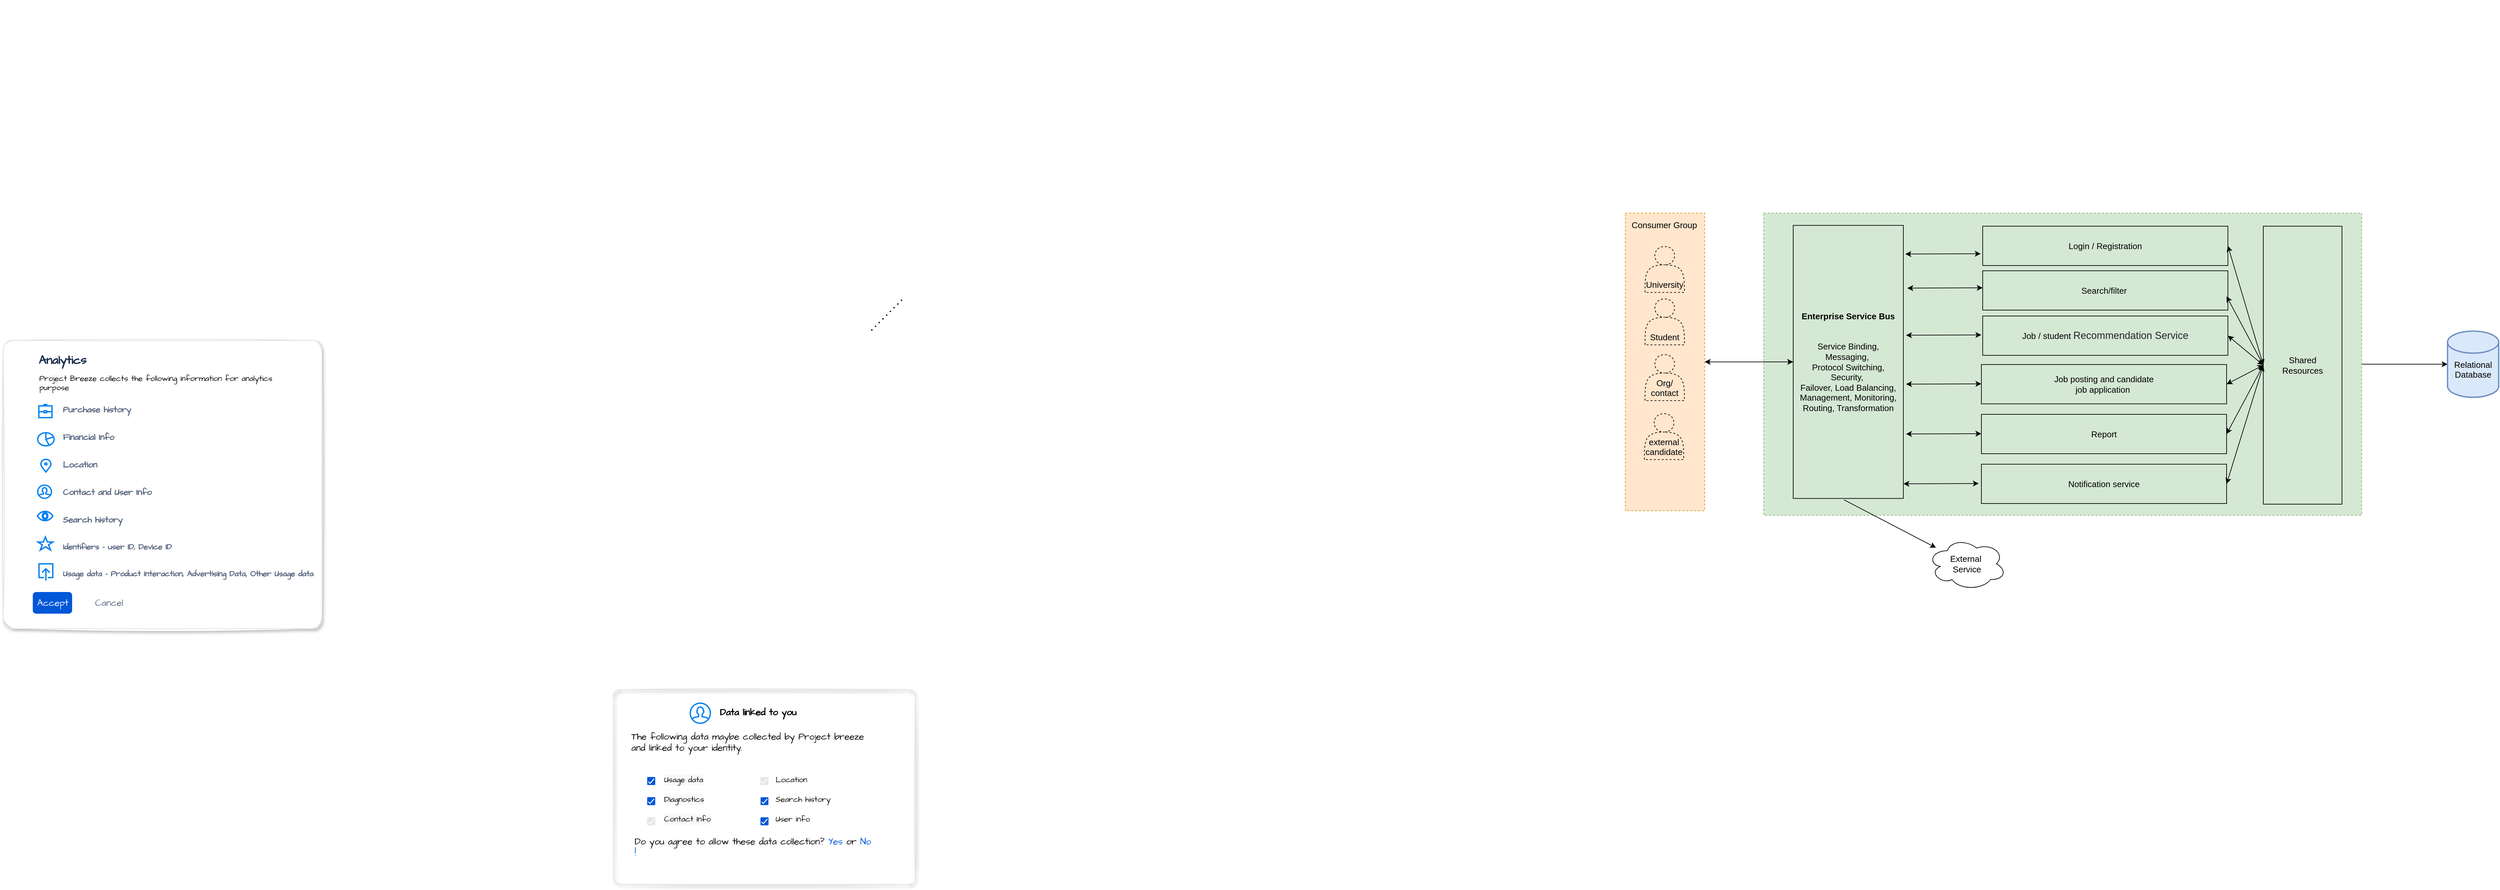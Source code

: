 <mxfile version="20.5.3" type="device"><diagram id="1YWMz3ghlisWX4bOpkEF" name="Page-1"><mxGraphModel dx="1406" dy="769" grid="0" gridSize="10" guides="1" tooltips="1" connect="1" arrows="1" fold="1" page="1" pageScale="1" pageWidth="827" pageHeight="1169" math="0" shadow="0"><root><mxCell id="0"/><mxCell id="1" parent="0"/><mxCell id="Vu_5SgdoXkZmTIxISmhB-87" value="" style="rounded=1;fillColor=default;strokeColor=#DFE1E5;shadow=1;html=1;arcSize=4;sketch=1;hachureGap=4;pointerEvents=0;fontFamily=Architects Daughter;fontSource=https%3A%2F%2Ffonts.googleapis.com%2Fcss%3Ffamily%3DArchitects%2BDaughter;fontSize=20;align=left;" vertex="1" parent="1"><mxGeometry x="138" y="679" width="486" height="440" as="geometry"/></mxCell><mxCell id="lv3oOsV_V_TP38Swr4qz-1" value="" style="shape=image;verticalLabelPosition=bottom;labelBackgroundColor=default;verticalAlign=top;aspect=fixed;imageAspect=0;image=https://upload.wikimedia.org/wikipedia/commons/thumb/5/51/Overview_of_a_three-tier_application_vectorVersion.svg/1024px-Overview_of_a_three-tier_application_vectorVersion.svg.png;" parent="1" vertex="1"><mxGeometry x="250" y="160" width="520" height="465" as="geometry"/></mxCell><mxCell id="Vu_5SgdoXkZmTIxISmhB-1" value="" style="rounded=1;fillColor=none;strokeColor=#DFE1E5;shadow=1;html=1;arcSize=4;sketch=1;hachureGap=4;pointerEvents=0;fontFamily=Architects Daughter;fontSource=https%3A%2F%2Ffonts.googleapis.com%2Fcss%3Ffamily%3DArchitects%2BDaughter;fontSize=20;align=left;" vertex="1" parent="1"><mxGeometry x="1069" y="1212" width="460" height="297" as="geometry"/></mxCell><mxCell id="Vu_5SgdoXkZmTIxISmhB-2" value="Data linked to you" style="fillColor=none;strokeColor=none;html=1;fontSize=14;fontStyle=1;align=left;sketch=1;hachureGap=4;pointerEvents=0;fontFamily=Architects Daughter;fontSource=https%3A%2F%2Ffonts.googleapis.com%2Fcss%3Ffamily%3DArchitects%2BDaughter;" vertex="1" parent="Vu_5SgdoXkZmTIxISmhB-1"><mxGeometry width="240" height="20" relative="1" as="geometry"><mxPoint x="160" y="25" as="offset"/></mxGeometry></mxCell><mxCell id="Vu_5SgdoXkZmTIxISmhB-3" value="The following data maybe collected by Project breeze and linked to your identity." style="fillColor=none;strokeColor=none;html=1;fontSize=14;fontStyle=0;fontColor=#000000;align=left;whiteSpace=wrap;sketch=1;hachureGap=4;pointerEvents=0;fontFamily=Architects Daughter;fontSource=https%3A%2F%2Ffonts.googleapis.com%2Fcss%3Ffamily%3DArchitects%2BDaughter;" vertex="1" parent="Vu_5SgdoXkZmTIxISmhB-1"><mxGeometry width="370" height="60" relative="1" as="geometry"><mxPoint x="25" y="50" as="offset"/></mxGeometry></mxCell><mxCell id="Vu_5SgdoXkZmTIxISmhB-4" value="" style="html=1;shadow=0;dashed=0;shape=mxgraph.atlassian.checkbox_2;fillColor=#0057D8;strokeColor=none;fontColor=#000000;align=left;verticalAlign=middle;fontStyle=0;fontSize=12;labelPosition=right;verticalLabelPosition=middle;spacingLeft=10;sketch=0;hachureGap=4;pointerEvents=0;fontFamily=Architects Daughter;fontSource=https%3A%2F%2Ffonts.googleapis.com%2Fcss%3Ffamily%3DArchitects%2BDaughter;" vertex="1" parent="Vu_5SgdoXkZmTIxISmhB-1"><mxGeometry width="12" height="12" relative="1" as="geometry"><mxPoint x="224" y="164" as="offset"/></mxGeometry></mxCell><mxCell id="Vu_5SgdoXkZmTIxISmhB-5" value="Do you agree to allow these data collection? &lt;font color=&quot;#0057d8&quot;&gt;Yes &lt;/font&gt;or &lt;font color=&quot;#0057d8&quot;&gt;No !&lt;/font&gt;" style="fillColor=none;strokeColor=none;html=1;fontSize=14;fontStyle=0;fontColor=#000000;align=left;whiteSpace=wrap;sketch=1;hachureGap=4;pointerEvents=0;fontFamily=Architects Daughter;fontSource=https%3A%2F%2Ffonts.googleapis.com%2Fcss%3Ffamily%3DArchitects%2BDaughter;" vertex="1" parent="Vu_5SgdoXkZmTIxISmhB-1"><mxGeometry width="370" height="20" relative="1" as="geometry"><mxPoint x="30" y="230" as="offset"/></mxGeometry></mxCell><mxCell id="Vu_5SgdoXkZmTIxISmhB-11" value="&lt;span style=&quot;color: rgb(0, 0, 0); font-family: &amp;quot;Architects Daughter&amp;quot;; font-size: 12px; font-style: normal; font-variant-ligatures: normal; font-variant-caps: normal; font-weight: 400; letter-spacing: normal; orphans: 2; text-align: left; text-indent: 0px; text-transform: none; widows: 2; word-spacing: 0px; -webkit-text-stroke-width: 0px; background-color: rgb(248, 249, 250); text-decoration-thickness: initial; text-decoration-style: initial; text-decoration-color: initial; float: none; display: inline !important;&quot;&gt;Usage data&lt;/span&gt;&lt;br style=&quot;color: rgb(0, 0, 0); font-family: &amp;quot;Architects Daughter&amp;quot;; font-size: 12px; font-style: normal; font-variant-ligatures: normal; font-variant-caps: normal; font-weight: 400; letter-spacing: normal; orphans: 2; text-align: left; text-indent: 0px; text-transform: none; widows: 2; word-spacing: 0px; -webkit-text-stroke-width: 0px; background-color: rgb(248, 249, 250); text-decoration-thickness: initial; text-decoration-style: initial; text-decoration-color: initial;&quot;&gt;&lt;br style=&quot;color: rgb(0, 0, 0); font-family: &amp;quot;Architects Daughter&amp;quot;; font-size: 12px; font-style: normal; font-variant-ligatures: normal; font-variant-caps: normal; font-weight: 400; letter-spacing: normal; orphans: 2; text-align: left; text-indent: 0px; text-transform: none; widows: 2; word-spacing: 0px; -webkit-text-stroke-width: 0px; background-color: rgb(248, 249, 250); text-decoration-thickness: initial; text-decoration-style: initial; text-decoration-color: initial;&quot;&gt;&lt;span style=&quot;color: rgb(0, 0, 0); font-family: &amp;quot;Architects Daughter&amp;quot;; font-size: 12px; font-style: normal; font-variant-ligatures: normal; font-variant-caps: normal; font-weight: 400; letter-spacing: normal; orphans: 2; text-align: left; text-indent: 0px; text-transform: none; widows: 2; word-spacing: 0px; -webkit-text-stroke-width: 0px; background-color: rgb(248, 249, 250); text-decoration-thickness: initial; text-decoration-style: initial; text-decoration-color: initial; float: none; display: inline !important;&quot;&gt;Diagnostics&lt;/span&gt;&lt;br style=&quot;color: rgb(0, 0, 0); font-family: &amp;quot;Architects Daughter&amp;quot;; font-size: 12px; font-style: normal; font-variant-ligatures: normal; font-variant-caps: normal; font-weight: 400; letter-spacing: normal; orphans: 2; text-align: left; text-indent: 0px; text-transform: none; widows: 2; word-spacing: 0px; -webkit-text-stroke-width: 0px; background-color: rgb(248, 249, 250); text-decoration-thickness: initial; text-decoration-style: initial; text-decoration-color: initial;&quot;&gt;&lt;br style=&quot;color: rgb(0, 0, 0); font-family: &amp;quot;Architects Daughter&amp;quot;; font-size: 12px; font-style: normal; font-variant-ligatures: normal; font-variant-caps: normal; font-weight: 400; letter-spacing: normal; orphans: 2; text-align: left; text-indent: 0px; text-transform: none; widows: 2; word-spacing: 0px; -webkit-text-stroke-width: 0px; background-color: rgb(248, 249, 250); text-decoration-thickness: initial; text-decoration-style: initial; text-decoration-color: initial;&quot;&gt;&lt;span style=&quot;color: rgb(0, 0, 0); font-family: &amp;quot;Architects Daughter&amp;quot;; font-size: 12px; font-style: normal; font-variant-ligatures: normal; font-variant-caps: normal; font-weight: 400; letter-spacing: normal; orphans: 2; text-align: left; text-indent: 0px; text-transform: none; widows: 2; word-spacing: 0px; -webkit-text-stroke-width: 0px; background-color: rgb(248, 249, 250); text-decoration-thickness: initial; text-decoration-style: initial; text-decoration-color: initial; float: none; display: inline !important;&quot;&gt;Contact Info&lt;/span&gt;&lt;br style=&quot;color: rgb(0, 0, 0); font-family: &amp;quot;Architects Daughter&amp;quot;; font-size: 12px; font-style: normal; font-variant-ligatures: normal; font-variant-caps: normal; font-weight: 400; letter-spacing: normal; orphans: 2; text-align: left; text-indent: 0px; text-transform: none; widows: 2; word-spacing: 0px; -webkit-text-stroke-width: 0px; background-color: rgb(248, 249, 250); text-decoration-thickness: initial; text-decoration-style: initial; text-decoration-color: initial;&quot;&gt;&lt;br style=&quot;color: rgb(0, 0, 0); font-family: &amp;quot;Architects Daughter&amp;quot;; font-size: 12px; font-style: normal; font-variant-ligatures: normal; font-variant-caps: normal; font-weight: 400; letter-spacing: normal; orphans: 2; text-align: left; text-indent: 0px; text-transform: none; widows: 2; word-spacing: 0px; -webkit-text-stroke-width: 0px; background-color: rgb(248, 249, 250); text-decoration-thickness: initial; text-decoration-style: initial; text-decoration-color: initial;&quot;&gt;" style="text;whiteSpace=wrap;html=1;" vertex="1" parent="Vu_5SgdoXkZmTIxISmhB-1"><mxGeometry x="74.887" y="122.897" width="114.428" height="136.125" as="geometry"/></mxCell><mxCell id="Vu_5SgdoXkZmTIxISmhB-18" value="&lt;span style=&quot;font-family: &amp;quot;Architects Daughter&amp;quot;;&quot;&gt;Location&lt;/span&gt;&lt;br style=&quot;font-family: &amp;quot;Architects Daughter&amp;quot;;&quot;&gt;&lt;br style=&quot;font-family: &amp;quot;Architects Daughter&amp;quot;;&quot;&gt;&lt;span style=&quot;font-family: &amp;quot;Architects Daughter&amp;quot;;&quot;&gt;Search history&lt;br&gt;&lt;/span&gt;&lt;br&gt;&lt;span style=&quot;font-family: &amp;quot;Architects Daughter&amp;quot;;&quot;&gt;User info&lt;/span&gt;" style="text;whiteSpace=wrap;html=1;" vertex="1" parent="Vu_5SgdoXkZmTIxISmhB-1"><mxGeometry x="245.332" y="122.897" width="114.428" height="136.125" as="geometry"/></mxCell><mxCell id="Vu_5SgdoXkZmTIxISmhB-27" value="" style="html=1;shadow=0;dashed=0;shape=mxgraph.atlassian.checkbox_2;fillColor=#0057D8;strokeColor=none;fontColor=#000000;align=left;verticalAlign=middle;fontStyle=0;fontSize=12;labelPosition=right;verticalLabelPosition=middle;spacingLeft=10;sketch=0;hachureGap=4;pointerEvents=0;fontFamily=Architects Daughter;fontSource=https%3A%2F%2Ffonts.googleapis.com%2Fcss%3Ffamily%3DArchitects%2BDaughter;" vertex="1" parent="Vu_5SgdoXkZmTIxISmhB-1"><mxGeometry x="51.111" y="133.138" width="12.267" height="12.29" as="geometry"/></mxCell><mxCell id="Vu_5SgdoXkZmTIxISmhB-28" value="" style="html=1;shadow=0;dashed=0;shape=mxgraph.atlassian.checkbox_2;fillColor=#0057D8;strokeColor=none;fontColor=#000000;align=left;verticalAlign=middle;fontStyle=0;fontSize=12;labelPosition=right;verticalLabelPosition=middle;spacingLeft=10;sketch=0;hachureGap=4;pointerEvents=0;fontFamily=Architects Daughter;fontSource=https%3A%2F%2Ffonts.googleapis.com%2Fcss%3Ffamily%3DArchitects%2BDaughter;" vertex="1" parent="Vu_5SgdoXkZmTIxISmhB-1"><mxGeometry x="51.111" y="163.862" width="12.267" height="12.29" as="geometry"/></mxCell><mxCell id="Vu_5SgdoXkZmTIxISmhB-29" value="" style="html=1;shadow=0;dashed=0;shape=mxgraph.atlassian.checkbox_2;fillColor=#0057D8;strokeColor=none;fontColor=#000000;align=left;verticalAlign=middle;fontStyle=0;fontSize=12;labelPosition=right;verticalLabelPosition=middle;spacingLeft=10;sketch=0;hachureGap=4;pointerEvents=0;fontFamily=Architects Daughter;fontSource=https%3A%2F%2Ffonts.googleapis.com%2Fcss%3Ffamily%3DArchitects%2BDaughter;" vertex="1" parent="Vu_5SgdoXkZmTIxISmhB-1"><mxGeometry x="223.867" y="194.586" width="12.267" height="12.29" as="geometry"/></mxCell><mxCell id="Vu_5SgdoXkZmTIxISmhB-30" value="" style="html=1;shadow=0;dashed=0;shape=mxgraph.atlassian.checkbox_2;fillColor=#E6E6E6;strokeColor=none;fontColor=#000000;align=left;verticalAlign=middle;fontStyle=0;fontSize=12;labelPosition=right;verticalLabelPosition=middle;spacingLeft=10;sketch=0;hachureGap=4;pointerEvents=0;fontFamily=Architects Daughter;fontSource=https%3A%2F%2Ffonts.googleapis.com%2Fcss%3Ffamily%3DArchitects%2BDaughter;" vertex="1" parent="Vu_5SgdoXkZmTIxISmhB-1"><mxGeometry x="223.867" y="133.138" width="12.267" height="12.29" as="geometry"/></mxCell><mxCell id="Vu_5SgdoXkZmTIxISmhB-31" value="" style="html=1;shadow=0;dashed=0;shape=mxgraph.atlassian.checkbox_2;fillColor=#E6E6E6;strokeColor=none;fontColor=#000000;align=left;verticalAlign=middle;fontStyle=0;fontSize=12;labelPosition=right;verticalLabelPosition=middle;spacingLeft=10;sketch=0;hachureGap=4;pointerEvents=0;fontFamily=Architects Daughter;fontSource=https%3A%2F%2Ffonts.googleapis.com%2Fcss%3Ffamily%3DArchitects%2BDaughter;" vertex="1" parent="Vu_5SgdoXkZmTIxISmhB-1"><mxGeometry x="51.111" y="194.586" width="12.267" height="12.29" as="geometry"/></mxCell><mxCell id="Vu_5SgdoXkZmTIxISmhB-32" value="" style="html=1;verticalLabelPosition=bottom;align=center;labelBackgroundColor=#ffffff;verticalAlign=top;strokeWidth=2;strokeColor=#0080F0;shadow=0;dashed=0;shape=mxgraph.ios7.icons.user;fontColor=#000000;fillColor=#FFFFFF;" vertex="1" parent="Vu_5SgdoXkZmTIxISmhB-1"><mxGeometry x="116.768" y="20.483" width="30.667" height="30.724" as="geometry"/></mxCell><mxCell id="Vu_5SgdoXkZmTIxISmhB-49" value="Analytics" style="fillColor=none;strokeColor=none;html=1;fontSize=11;fontStyle=0;align=left;fontColor=#172B4C;fontStyle=1;fontSize=18;sketch=1;hachureGap=4;pointerEvents=0;fontFamily=Architects Daughter;fontSource=https%3A%2F%2Ffonts.googleapis.com%2Fcss%3Ffamily%3DArchitects%2BDaughter;" vertex="1" parent="1"><mxGeometry x="190" y="699" width="240" height="20" as="geometry"/></mxCell><mxCell id="Vu_5SgdoXkZmTIxISmhB-50" value="Project Breeze collects the following information for analytics purpose&lt;br&gt;" style="fillColor=none;align=left;strokeColor=none;fontColor=#000000;fontSize=12;html=1;whiteSpace=wrap;verticalAlign=top;sketch=1;hachureGap=4;pointerEvents=0;fontFamily=Architects Daughter;fontSource=https%3A%2F%2Ffonts.googleapis.com%2Fcss%3Ffamily%3DArchitects%2BDaughter;" vertex="1" parent="1"><mxGeometry x="191" y="724" width="370" height="45" as="geometry"/></mxCell><mxCell id="Vu_5SgdoXkZmTIxISmhB-51" value="&lt;font style=&quot;font-size: 13px;&quot;&gt;Purchase history&lt;br&gt;&lt;/font&gt;&lt;br&gt;&lt;br&gt;&lt;font style=&quot;font-size: 13px;&quot;&gt;Financial Info&lt;br&gt;&lt;/font&gt;&lt;br&gt;&lt;br&gt;&lt;font style=&quot;font-size: 13px;&quot;&gt;Location&lt;br&gt;&lt;/font&gt;&lt;br&gt;&lt;br&gt;&lt;font style=&quot;font-size: 13px;&quot;&gt;Contact and User&amp;nbsp;Info&lt;br&gt;&lt;/font&gt;&lt;br&gt;&lt;br&gt;&lt;font style=&quot;font-size: 13px;&quot;&gt;Search history&lt;br&gt;&lt;/font&gt;&lt;br&gt;&lt;br&gt;&lt;font style=&quot;font-size: 12px;&quot;&gt;Identifiers - user ID, Device ID&lt;br&gt;&lt;/font&gt;&lt;br&gt;&lt;br&gt;&lt;font style=&quot;font-size: 12px;&quot;&gt;Usage data - Product Interaction, Advertising Data, Other Usage data&lt;/font&gt;" style="fillColor=none;strokeColor=none;html=1;fontSize=11;fontStyle=0;align=left;fontColor=#596780;fontStyle=1;fontSize=11;sketch=1;hachureGap=4;pointerEvents=0;fontFamily=Architects Daughter;fontSource=https%3A%2F%2Ffonts.googleapis.com%2Fcss%3Ffamily%3DArchitects%2BDaughter;" vertex="1" parent="1"><mxGeometry x="227" y="900" width="240" height="20" as="geometry"/></mxCell><mxCell id="Vu_5SgdoXkZmTIxISmhB-63" value="Accept" style="rounded=1;fillColor=#0057D8;strokeColor=none;fontColor=#ffffff;align=center;verticalAlign=middle;fontStyle=0;fontSize=14;html=1;shadow=0;dashed=0;sketch=0;hachureGap=4;pointerEvents=0;fontFamily=Architects Daughter;fontSource=https%3A%2F%2Ffonts.googleapis.com%2Fcss%3Ffamily%3DArchitects%2BDaughter;" vertex="1" parent="1"><mxGeometry x="183" y="1063" width="60" height="33" as="geometry"/></mxCell><mxCell id="Vu_5SgdoXkZmTIxISmhB-64" value="Cancel" style="fillColor=none;strokeColor=none;fontColor=#596780;align=center;verticalAlign=middle;fontStyle=0;fontSize=14;html=1;shadow=0;dashed=0;sketch=1;hachureGap=4;pointerEvents=0;fontFamily=Architects Daughter;fontSource=https%3A%2F%2Ffonts.googleapis.com%2Fcss%3Ffamily%3DArchitects%2BDaughter;" vertex="1" parent="1"><mxGeometry x="269" y="1063" width="60" height="33" as="geometry"/></mxCell><mxCell id="Vu_5SgdoXkZmTIxISmhB-79" value="" style="html=1;verticalLabelPosition=bottom;align=center;labelBackgroundColor=#ffffff;verticalAlign=top;strokeWidth=2;strokeColor=#0080F0;shadow=0;dashed=0;shape=mxgraph.ios7.icons.briefcase;fontColor=#000000;fillColor=#FFFFFF;fontSize=4;" vertex="1" parent="1"><mxGeometry x="192.25" y="777" width="20" height="20" as="geometry"/></mxCell><mxCell id="Vu_5SgdoXkZmTIxISmhB-81" value="" style="html=1;verticalLabelPosition=bottom;align=center;labelBackgroundColor=#ffffff;verticalAlign=top;strokeWidth=2;strokeColor=#0080F0;shadow=0;dashed=0;shape=mxgraph.ios7.icons.location;fontColor=#000000;fillColor=#FFFFFF;" vertex="1" parent="1"><mxGeometry x="194.5" y="860" width="17" height="20" as="geometry"/></mxCell><mxCell id="Vu_5SgdoXkZmTIxISmhB-82" value="" style="html=1;verticalLabelPosition=bottom;align=center;labelBackgroundColor=#ffffff;verticalAlign=top;strokeWidth=2;strokeColor=#0080F0;shadow=0;dashed=0;shape=mxgraph.ios7.icons.pie_chart;fontColor=#000000;fillColor=#FFFFFF;" vertex="1" parent="1"><mxGeometry x="190.5" y="820" width="25" height="20" as="geometry"/></mxCell><mxCell id="Vu_5SgdoXkZmTIxISmhB-83" value="" style="html=1;verticalLabelPosition=bottom;align=center;labelBackgroundColor=#ffffff;verticalAlign=top;strokeWidth=2;strokeColor=#0080F0;shadow=0;dashed=0;shape=mxgraph.ios7.icons.user;fontColor=#000000;fillColor=#FFFFFF;" vertex="1" parent="1"><mxGeometry x="190.5" y="900" width="21" height="20" as="geometry"/></mxCell><mxCell id="Vu_5SgdoXkZmTIxISmhB-84" value="" style="html=1;verticalLabelPosition=bottom;align=center;labelBackgroundColor=#ffffff;verticalAlign=top;strokeWidth=2;strokeColor=#0080F0;shadow=0;dashed=0;shape=mxgraph.ios7.icons.eye;fontColor=#000000;fillColor=#FFFFFF;" vertex="1" parent="1"><mxGeometry x="190" y="940" width="23.5" height="14.1" as="geometry"/></mxCell><mxCell id="Vu_5SgdoXkZmTIxISmhB-85" value="" style="html=1;verticalLabelPosition=bottom;align=center;labelBackgroundColor=#ffffff;verticalAlign=top;strokeWidth=2;strokeColor=#0080F0;shadow=0;dashed=0;shape=mxgraph.ios7.icons.star;fontColor=#000000;fillColor=#FFFFFF;" vertex="1" parent="1"><mxGeometry x="191" y="979" width="22.5" height="20" as="geometry"/></mxCell><mxCell id="Vu_5SgdoXkZmTIxISmhB-86" value="" style="html=1;verticalLabelPosition=bottom;align=center;labelBackgroundColor=#ffffff;verticalAlign=top;strokeWidth=2;strokeColor=#0080F0;shadow=0;dashed=0;shape=mxgraph.ios7.icons.up;fontColor=#000000;fillColor=#FFFFFF;" vertex="1" parent="1"><mxGeometry x="192.5" y="1020" width="21" height="25.5" as="geometry"/></mxCell><mxCell id="Vu_5SgdoXkZmTIxISmhB-114" value="" style="shape=image;verticalLabelPosition=bottom;labelBackgroundColor=default;verticalAlign=top;aspect=fixed;imageAspect=0;image=https://miro.medium.com/max/773/1*OCXpE0jGoRhvZVQ4VML1Vg.png;" vertex="1" parent="1"><mxGeometry x="951.579" y="276.852" width="520" height="394" as="geometry"/></mxCell><object label="" nm="" id="Vu_5SgdoXkZmTIxISmhB-116"><mxCell style="shape=image;verticalLabelPosition=bottom;labelBackgroundColor=default;verticalAlign=top;aspect=fixed;imageAspect=0;image=https://miro.medium.com/max/773/1*wueZLPaGKr5iMOLHRfoYHQ.png;" vertex="1" parent="1"><mxGeometry x="1697.996" y="309.003" width="520" height="264" as="geometry"/></mxCell></object><mxCell id="Vu_5SgdoXkZmTIxISmhB-118" value="" style="rounded=0;whiteSpace=wrap;html=1;strokeWidth=1;fontSize=13;fillColor=#ffe6cc;dashed=1;align=center;strokeColor=#d79b00;" vertex="1" parent="1"><mxGeometry x="2612" y="485" width="121" height="454" as="geometry"/></mxCell><mxCell id="Vu_5SgdoXkZmTIxISmhB-119" value="" style="endArrow=none;dashed=1;html=1;dashPattern=1 3;strokeWidth=2;rounded=0;fontSize=13;fontColor=#000000;" edge="1" parent="1"><mxGeometry width="50" height="50" relative="1" as="geometry"><mxPoint x="1462" y="664" as="sourcePoint"/><mxPoint x="1512" y="614" as="targetPoint"/></mxGeometry></mxCell><mxCell id="Vu_5SgdoXkZmTIxISmhB-124" value="&lt;br&gt;&lt;span style=&quot;color: rgb(0, 0, 0); font-family: Helvetica; font-size: 13px; font-style: normal; font-variant-ligatures: normal; font-variant-caps: normal; font-weight: 400; letter-spacing: normal; orphans: 2; text-align: center; text-indent: 0px; text-transform: none; widows: 2; word-spacing: 0px; -webkit-text-stroke-width: 0px; text-decoration-thickness: initial; text-decoration-style: initial; text-decoration-color: initial; float: none; display: inline !important;&quot;&gt;Consumer Group&lt;/span&gt;" style="text;html=1;align=center;verticalAlign=middle;resizable=0;points=[];autosize=1;strokeColor=none;fillColor=none;fontSize=13;fontColor=#000000;" vertex="1" parent="1"><mxGeometry x="2612" y="473" width="118" height="43" as="geometry"/></mxCell><mxCell id="Vu_5SgdoXkZmTIxISmhB-126" value="&lt;br&gt;&lt;br&gt;&lt;br&gt;&lt;br&gt;Student&lt;br&gt;&lt;br&gt;" style="shape=actor;whiteSpace=wrap;html=1;dashed=1;strokeWidth=1;fontSize=13;fontColor=#000000;fillColor=none;" vertex="1" parent="1"><mxGeometry x="2642" y="616" width="60" height="70" as="geometry"/></mxCell><mxCell id="Vu_5SgdoXkZmTIxISmhB-127" value="&lt;br&gt;&lt;br&gt;&lt;br&gt;University" style="shape=actor;whiteSpace=wrap;html=1;dashed=1;strokeWidth=1;fontSize=13;fontColor=#000000;fillColor=none;" vertex="1" parent="1"><mxGeometry x="2642" y="536" width="60" height="70" as="geometry"/></mxCell><mxCell id="Vu_5SgdoXkZmTIxISmhB-128" value="&lt;br&gt;&lt;br&gt;Org/ contact" style="shape=actor;whiteSpace=wrap;html=1;dashed=1;strokeWidth=1;fontSize=13;fontColor=#000000;fillColor=none;" vertex="1" parent="1"><mxGeometry x="2642" y="701" width="60" height="70" as="geometry"/></mxCell><mxCell id="Vu_5SgdoXkZmTIxISmhB-129" value="&lt;br&gt;&lt;br&gt;external candidate" style="shape=actor;whiteSpace=wrap;html=1;dashed=1;strokeWidth=1;fontSize=13;fontColor=#000000;fillColor=none;" vertex="1" parent="1"><mxGeometry x="2641" y="791" width="60" height="70" as="geometry"/></mxCell><mxCell id="Vu_5SgdoXkZmTIxISmhB-151" value="" style="edgeStyle=orthogonalEdgeStyle;rounded=0;orthogonalLoop=1;jettySize=auto;html=1;fontSize=13;fontColor=#000000;" edge="1" parent="1" source="Vu_5SgdoXkZmTIxISmhB-130" target="Vu_5SgdoXkZmTIxISmhB-150"><mxGeometry relative="1" as="geometry"/></mxCell><mxCell id="Vu_5SgdoXkZmTIxISmhB-130" value="" style="rounded=0;whiteSpace=wrap;html=1;strokeWidth=1;fontSize=13;fillColor=#d5e8d4;dashed=1;align=center;strokeColor=#82b366;" vertex="1" parent="1"><mxGeometry x="2823" y="485" width="912" height="461" as="geometry"/></mxCell><mxCell id="Vu_5SgdoXkZmTIxISmhB-131" value="&lt;div&gt;&lt;b&gt;Enterprise Service Bus&lt;/b&gt;&lt;/div&gt;&lt;div&gt;&lt;b&gt;&lt;br&gt;&lt;/b&gt;&lt;/div&gt;&lt;div&gt;&lt;b&gt;&lt;br&gt;&lt;/b&gt;&lt;/div&gt;&lt;div&gt;Service Binding, Messaging,&amp;nbsp;&lt;/div&gt;&lt;div&gt;Protocol Switching, Security,&amp;nbsp;&lt;/div&gt;&lt;div&gt;Failover, Load Balancing,&lt;/div&gt;&lt;div&gt;Management, Monitoring, Routing, Transformation&lt;/div&gt;" style="rounded=0;whiteSpace=wrap;html=1;strokeWidth=1;fontSize=13;fontColor=#000000;fillColor=none;" vertex="1" parent="1"><mxGeometry x="2868" y="503.75" width="168" height="416.5" as="geometry"/></mxCell><mxCell id="Vu_5SgdoXkZmTIxISmhB-133" value="Login / Registration" style="rounded=0;whiteSpace=wrap;html=1;strokeWidth=1;fontSize=13;fontColor=#000000;fillColor=none;" vertex="1" parent="1"><mxGeometry x="3157" y="505" width="374" height="60" as="geometry"/></mxCell><mxCell id="Vu_5SgdoXkZmTIxISmhB-134" value="Job / student&amp;nbsp;&lt;span style=&quot;font-size:11.5pt;line-height:107%;&lt;br/&gt;font-family:&amp;quot;inherit&amp;quot;,serif;mso-fareast-font-family:&amp;quot;Times New Roman&amp;quot;;&lt;br/&gt;mso-bidi-font-family:&amp;quot;Segoe UI&amp;quot;;color:#232629;mso-ansi-language:EN-GB;&lt;br/&gt;mso-fareast-language:EN-GB;mso-bidi-language:AR-SA&quot;&gt;Recommendation Service&lt;/span&gt;" style="rounded=0;whiteSpace=wrap;html=1;strokeWidth=1;fontSize=13;fontColor=#000000;fillColor=none;" vertex="1" parent="1"><mxGeometry x="3157" y="642" width="374" height="60" as="geometry"/></mxCell><mxCell id="Vu_5SgdoXkZmTIxISmhB-135" value="&lt;span&gt;Search/filter&amp;nbsp;&lt;/span&gt;" style="rounded=0;whiteSpace=wrap;html=1;strokeWidth=1;fontSize=13;fontColor=#000000;fillColor=none;" vertex="1" parent="1"><mxGeometry x="3157" y="573" width="374" height="60" as="geometry"/></mxCell><mxCell id="Vu_5SgdoXkZmTIxISmhB-136" value="&lt;span&gt;Job posting and candidate&lt;br&gt;job application&amp;nbsp;&lt;/span&gt;" style="rounded=0;whiteSpace=wrap;html=1;strokeWidth=1;fontSize=13;fontColor=#000000;fillColor=none;" vertex="1" parent="1"><mxGeometry x="3155" y="716" width="374" height="60" as="geometry"/></mxCell><mxCell id="Vu_5SgdoXkZmTIxISmhB-137" value="Report" style="rounded=0;whiteSpace=wrap;html=1;strokeWidth=1;fontSize=13;fontColor=#000000;fillColor=none;" vertex="1" parent="1"><mxGeometry x="3155" y="792" width="374" height="60" as="geometry"/></mxCell><mxCell id="Vu_5SgdoXkZmTIxISmhB-139" value="Notification service" style="rounded=0;whiteSpace=wrap;html=1;strokeWidth=1;fontSize=13;fontColor=#000000;fillColor=none;" vertex="1" parent="1"><mxGeometry x="3155" y="868" width="374" height="60" as="geometry"/></mxCell><mxCell id="Vu_5SgdoXkZmTIxISmhB-147" value="Shared&lt;br&gt;Resources" style="rounded=0;whiteSpace=wrap;html=1;strokeWidth=1;fontSize=13;fontColor=#000000;fillColor=none;" vertex="1" parent="1"><mxGeometry x="3585" y="505" width="120" height="424" as="geometry"/></mxCell><mxCell id="Vu_5SgdoXkZmTIxISmhB-150" value="&lt;br&gt;Relational Database" style="strokeWidth=2;html=1;shape=mxgraph.flowchart.database;whiteSpace=wrap;fontSize=13;fillColor=#dae8fc;strokeColor=#6c8ebf;" vertex="1" parent="1"><mxGeometry x="3866" y="665" width="78" height="101" as="geometry"/></mxCell><mxCell id="Vu_5SgdoXkZmTIxISmhB-159" value="External&amp;nbsp;&lt;br&gt;Service" style="ellipse;shape=cloud;whiteSpace=wrap;html=1;labelBackgroundColor=none;strokeWidth=1;fontSize=13;fontColor=#000000;fillColor=none;" vertex="1" parent="1"><mxGeometry x="3073" y="980" width="120" height="80" as="geometry"/></mxCell><mxCell id="Vu_5SgdoXkZmTIxISmhB-163" value="" style="endArrow=classic;html=1;rounded=0;fontSize=13;fontColor=#000000;exitX=0.461;exitY=1.005;exitDx=0;exitDy=0;exitPerimeter=0;" edge="1" parent="1" source="Vu_5SgdoXkZmTIxISmhB-131" target="Vu_5SgdoXkZmTIxISmhB-159"><mxGeometry width="50" height="50" relative="1" as="geometry"><mxPoint x="3084" y="917" as="sourcePoint"/><mxPoint x="3134" y="867" as="targetPoint"/></mxGeometry></mxCell><mxCell id="Vu_5SgdoXkZmTIxISmhB-169" value="" style="endArrow=classic;startArrow=classic;html=1;rounded=0;fontSize=13;fontColor=#000000;exitX=1;exitY=0.5;exitDx=0;exitDy=0;entryX=0;entryY=0.5;entryDx=0;entryDy=0;" edge="1" parent="1" source="Vu_5SgdoXkZmTIxISmhB-118" target="Vu_5SgdoXkZmTIxISmhB-131"><mxGeometry width="50" height="50" relative="1" as="geometry"><mxPoint x="3223" y="782" as="sourcePoint"/><mxPoint x="3273" y="732" as="targetPoint"/></mxGeometry></mxCell><mxCell id="Vu_5SgdoXkZmTIxISmhB-170" value="" style="endArrow=classic;startArrow=classic;html=1;rounded=0;fontSize=13;fontColor=#000000;exitX=1.018;exitY=0.105;exitDx=0;exitDy=0;exitPerimeter=0;" edge="1" parent="1" source="Vu_5SgdoXkZmTIxISmhB-131"><mxGeometry width="50" height="50" relative="1" as="geometry"><mxPoint x="3090" y="782" as="sourcePoint"/><mxPoint x="3154" y="547" as="targetPoint"/></mxGeometry></mxCell><mxCell id="Vu_5SgdoXkZmTIxISmhB-177" value="" style="endArrow=classic;startArrow=classic;html=1;rounded=0;fontSize=13;fontColor=#000000;exitX=1.018;exitY=0.105;exitDx=0;exitDy=0;exitPerimeter=0;" edge="1" parent="1"><mxGeometry width="50" height="50" relative="1" as="geometry"><mxPoint x="3042.024" y="599.482" as="sourcePoint"/><mxPoint x="3157" y="599.0" as="targetPoint"/></mxGeometry></mxCell><mxCell id="Vu_5SgdoXkZmTIxISmhB-178" value="" style="endArrow=classic;startArrow=classic;html=1;rounded=0;fontSize=13;fontColor=#000000;exitX=1.018;exitY=0.105;exitDx=0;exitDy=0;exitPerimeter=0;" edge="1" parent="1"><mxGeometry width="50" height="50" relative="1" as="geometry"><mxPoint x="3040.024" y="671.332" as="sourcePoint"/><mxPoint x="3155" y="670.85" as="targetPoint"/></mxGeometry></mxCell><mxCell id="Vu_5SgdoXkZmTIxISmhB-179" value="" style="endArrow=classic;startArrow=classic;html=1;rounded=0;fontSize=13;fontColor=#000000;exitX=1.018;exitY=0.105;exitDx=0;exitDy=0;exitPerimeter=0;" edge="1" parent="1"><mxGeometry width="50" height="50" relative="1" as="geometry"><mxPoint x="3040.024" y="745.922" as="sourcePoint"/><mxPoint x="3155" y="745.44" as="targetPoint"/></mxGeometry></mxCell><mxCell id="Vu_5SgdoXkZmTIxISmhB-180" value="" style="endArrow=classic;startArrow=classic;html=1;rounded=0;fontSize=13;fontColor=#000000;exitX=1.018;exitY=0.105;exitDx=0;exitDy=0;exitPerimeter=0;" edge="1" parent="1"><mxGeometry width="50" height="50" relative="1" as="geometry"><mxPoint x="3040.024" y="821.922" as="sourcePoint"/><mxPoint x="3155" y="821.44" as="targetPoint"/></mxGeometry></mxCell><mxCell id="Vu_5SgdoXkZmTIxISmhB-181" value="" style="endArrow=classic;startArrow=classic;html=1;rounded=0;fontSize=13;fontColor=#000000;exitX=1.018;exitY=0.105;exitDx=0;exitDy=0;exitPerimeter=0;" edge="1" parent="1"><mxGeometry width="50" height="50" relative="1" as="geometry"><mxPoint x="3036.004" y="897.922" as="sourcePoint"/><mxPoint x="3150.98" y="897.44" as="targetPoint"/></mxGeometry></mxCell><mxCell id="Vu_5SgdoXkZmTIxISmhB-182" value="" style="endArrow=classic;startArrow=classic;html=1;rounded=0;fontSize=13;fontColor=#000000;exitX=1;exitY=0.5;exitDx=0;exitDy=0;entryX=0;entryY=0.5;entryDx=0;entryDy=0;" edge="1" parent="1" source="Vu_5SgdoXkZmTIxISmhB-133" target="Vu_5SgdoXkZmTIxISmhB-147"><mxGeometry width="50" height="50" relative="1" as="geometry"><mxPoint x="3255" y="782" as="sourcePoint"/><mxPoint x="3305" y="732" as="targetPoint"/><Array as="points"/></mxGeometry></mxCell><mxCell id="Vu_5SgdoXkZmTIxISmhB-184" value="" style="endArrow=classic;startArrow=classic;html=1;rounded=0;fontSize=13;fontColor=#000000;exitX=1;exitY=0.5;exitDx=0;exitDy=0;entryX=0;entryY=0.5;entryDx=0;entryDy=0;" edge="1" parent="1" target="Vu_5SgdoXkZmTIxISmhB-147"><mxGeometry width="50" height="50" relative="1" as="geometry"><mxPoint x="3529" y="612" as="sourcePoint"/><mxPoint x="3583" y="794.0" as="targetPoint"/><Array as="points"/></mxGeometry></mxCell><mxCell id="Vu_5SgdoXkZmTIxISmhB-186" value="" style="endArrow=classic;startArrow=classic;html=1;rounded=0;fontSize=13;fontColor=#000000;exitX=1;exitY=0.5;exitDx=0;exitDy=0;entryX=0;entryY=0.5;entryDx=0;entryDy=0;" edge="1" parent="1" source="Vu_5SgdoXkZmTIxISmhB-134" target="Vu_5SgdoXkZmTIxISmhB-147"><mxGeometry width="50" height="50" relative="1" as="geometry"><mxPoint x="3561" y="565" as="sourcePoint"/><mxPoint x="3615" y="747.0" as="targetPoint"/><Array as="points"/></mxGeometry></mxCell><mxCell id="Vu_5SgdoXkZmTIxISmhB-187" value="" style="endArrow=classic;startArrow=classic;html=1;rounded=0;fontSize=13;fontColor=#000000;exitX=1;exitY=0.5;exitDx=0;exitDy=0;entryX=0;entryY=0.5;entryDx=0;entryDy=0;" edge="1" parent="1" source="Vu_5SgdoXkZmTIxISmhB-136" target="Vu_5SgdoXkZmTIxISmhB-147"><mxGeometry width="50" height="50" relative="1" as="geometry"><mxPoint x="3571" y="575" as="sourcePoint"/><mxPoint x="3625" y="757.0" as="targetPoint"/><Array as="points"/></mxGeometry></mxCell><mxCell id="Vu_5SgdoXkZmTIxISmhB-188" value="" style="endArrow=classic;startArrow=classic;html=1;rounded=0;fontSize=13;fontColor=#000000;exitX=1;exitY=0.5;exitDx=0;exitDy=0;entryX=0;entryY=0.5;entryDx=0;entryDy=0;" edge="1" parent="1" source="Vu_5SgdoXkZmTIxISmhB-137" target="Vu_5SgdoXkZmTIxISmhB-147"><mxGeometry width="50" height="50" relative="1" as="geometry"><mxPoint x="3581" y="585" as="sourcePoint"/><mxPoint x="3635" y="767.0" as="targetPoint"/><Array as="points"/></mxGeometry></mxCell><mxCell id="Vu_5SgdoXkZmTIxISmhB-189" value="" style="endArrow=classic;startArrow=classic;html=1;rounded=0;fontSize=13;fontColor=#000000;exitX=1;exitY=0.5;exitDx=0;exitDy=0;entryX=0;entryY=0.5;entryDx=0;entryDy=0;" edge="1" parent="1" source="Vu_5SgdoXkZmTIxISmhB-139" target="Vu_5SgdoXkZmTIxISmhB-147"><mxGeometry width="50" height="50" relative="1" as="geometry"><mxPoint x="3591" y="595" as="sourcePoint"/><mxPoint x="3645" y="777.0" as="targetPoint"/><Array as="points"/></mxGeometry></mxCell></root></mxGraphModel></diagram></mxfile>